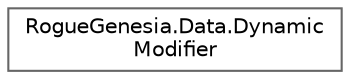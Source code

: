 digraph "Graphical Class Hierarchy"
{
 // LATEX_PDF_SIZE
  bgcolor="transparent";
  edge [fontname=Helvetica,fontsize=10,labelfontname=Helvetica,labelfontsize=10];
  node [fontname=Helvetica,fontsize=10,shape=box,height=0.2,width=0.4];
  rankdir="LR";
  Node0 [label="RogueGenesia.Data.Dynamic\lModifier",height=0.2,width=0.4,color="grey40", fillcolor="white", style="filled",URL="$class_rogue_genesia_1_1_data_1_1_dynamic_modifier.html",tooltip=" "];
}

